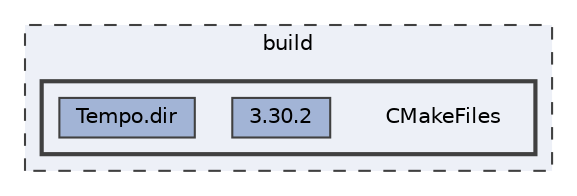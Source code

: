 digraph "build/CMakeFiles"
{
 // INTERACTIVE_SVG=YES
 // LATEX_PDF_SIZE
  bgcolor="transparent";
  edge [fontname=Helvetica,fontsize=10,labelfontname=Helvetica,labelfontsize=10];
  node [fontname=Helvetica,fontsize=10,shape=box,height=0.2,width=0.4];
  compound=true
  subgraph clusterdir_4fef79e7177ba769987a8da36c892c5f {
    graph [ bgcolor="#edf0f7", pencolor="grey25", label="build", fontname=Helvetica,fontsize=10 style="filled,dashed", URL="dir_4fef79e7177ba769987a8da36c892c5f.html",tooltip=""]
  subgraph clusterdir_63772b626f2709090f0bdca0f40827b4 {
    graph [ bgcolor="#edf0f7", pencolor="grey25", label="", fontname=Helvetica,fontsize=10 style="filled,bold", URL="dir_63772b626f2709090f0bdca0f40827b4.html",tooltip=""]
    dir_63772b626f2709090f0bdca0f40827b4 [shape=plaintext, label="CMakeFiles"];
  dir_16280b94ec18e6f0e1f1d824982fb61b [label="3.30.2", fillcolor="#a2b4d6", color="grey25", style="filled", URL="dir_16280b94ec18e6f0e1f1d824982fb61b.html",tooltip=""];
  dir_6a9051941551ff0c3fc4677746cfbbd2 [label="Tempo.dir", fillcolor="#a2b4d6", color="grey25", style="filled", URL="dir_6a9051941551ff0c3fc4677746cfbbd2.html",tooltip=""];
  }
  }
}
